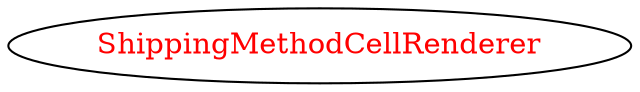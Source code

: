 digraph dependencyGraph {
 concentrate=true;
 ranksep="2.0";
 rankdir="LR"; 
 splines="ortho";
"ShippingMethodCellRenderer" [fontcolor="red"];
}